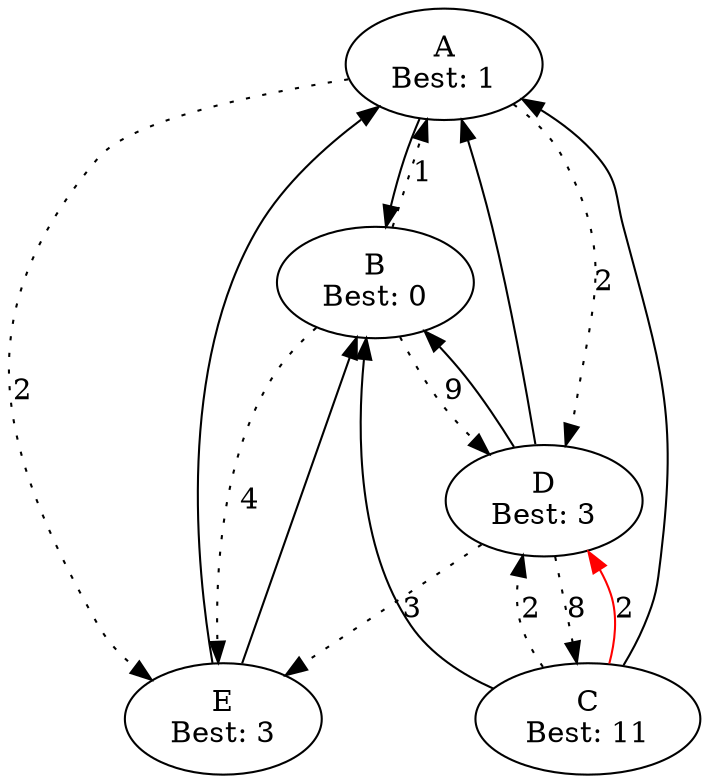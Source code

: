 digraph {
A[label="A\nBest: 1"];
A -> B
A -> D[label="2"style=dotted];
A -> E[label="2"style=dotted];
B[label="B\nBest: 0"];
B -> A[label="1"style=dotted];
B -> D[label="9"style=dotted];
B -> E[label="4"style=dotted];
C[label="C\nBest: 11"];
C -> B
C -> A
C -> D[label="2"color=red];
C -> D[label="2"style=dotted];
D[label="D\nBest: 3"];
D -> B
D -> A
D -> C[label="8"style=dotted];
D -> E[label="3"style=dotted];
E[label="E\nBest: 3"];
E -> B
E -> A
}
